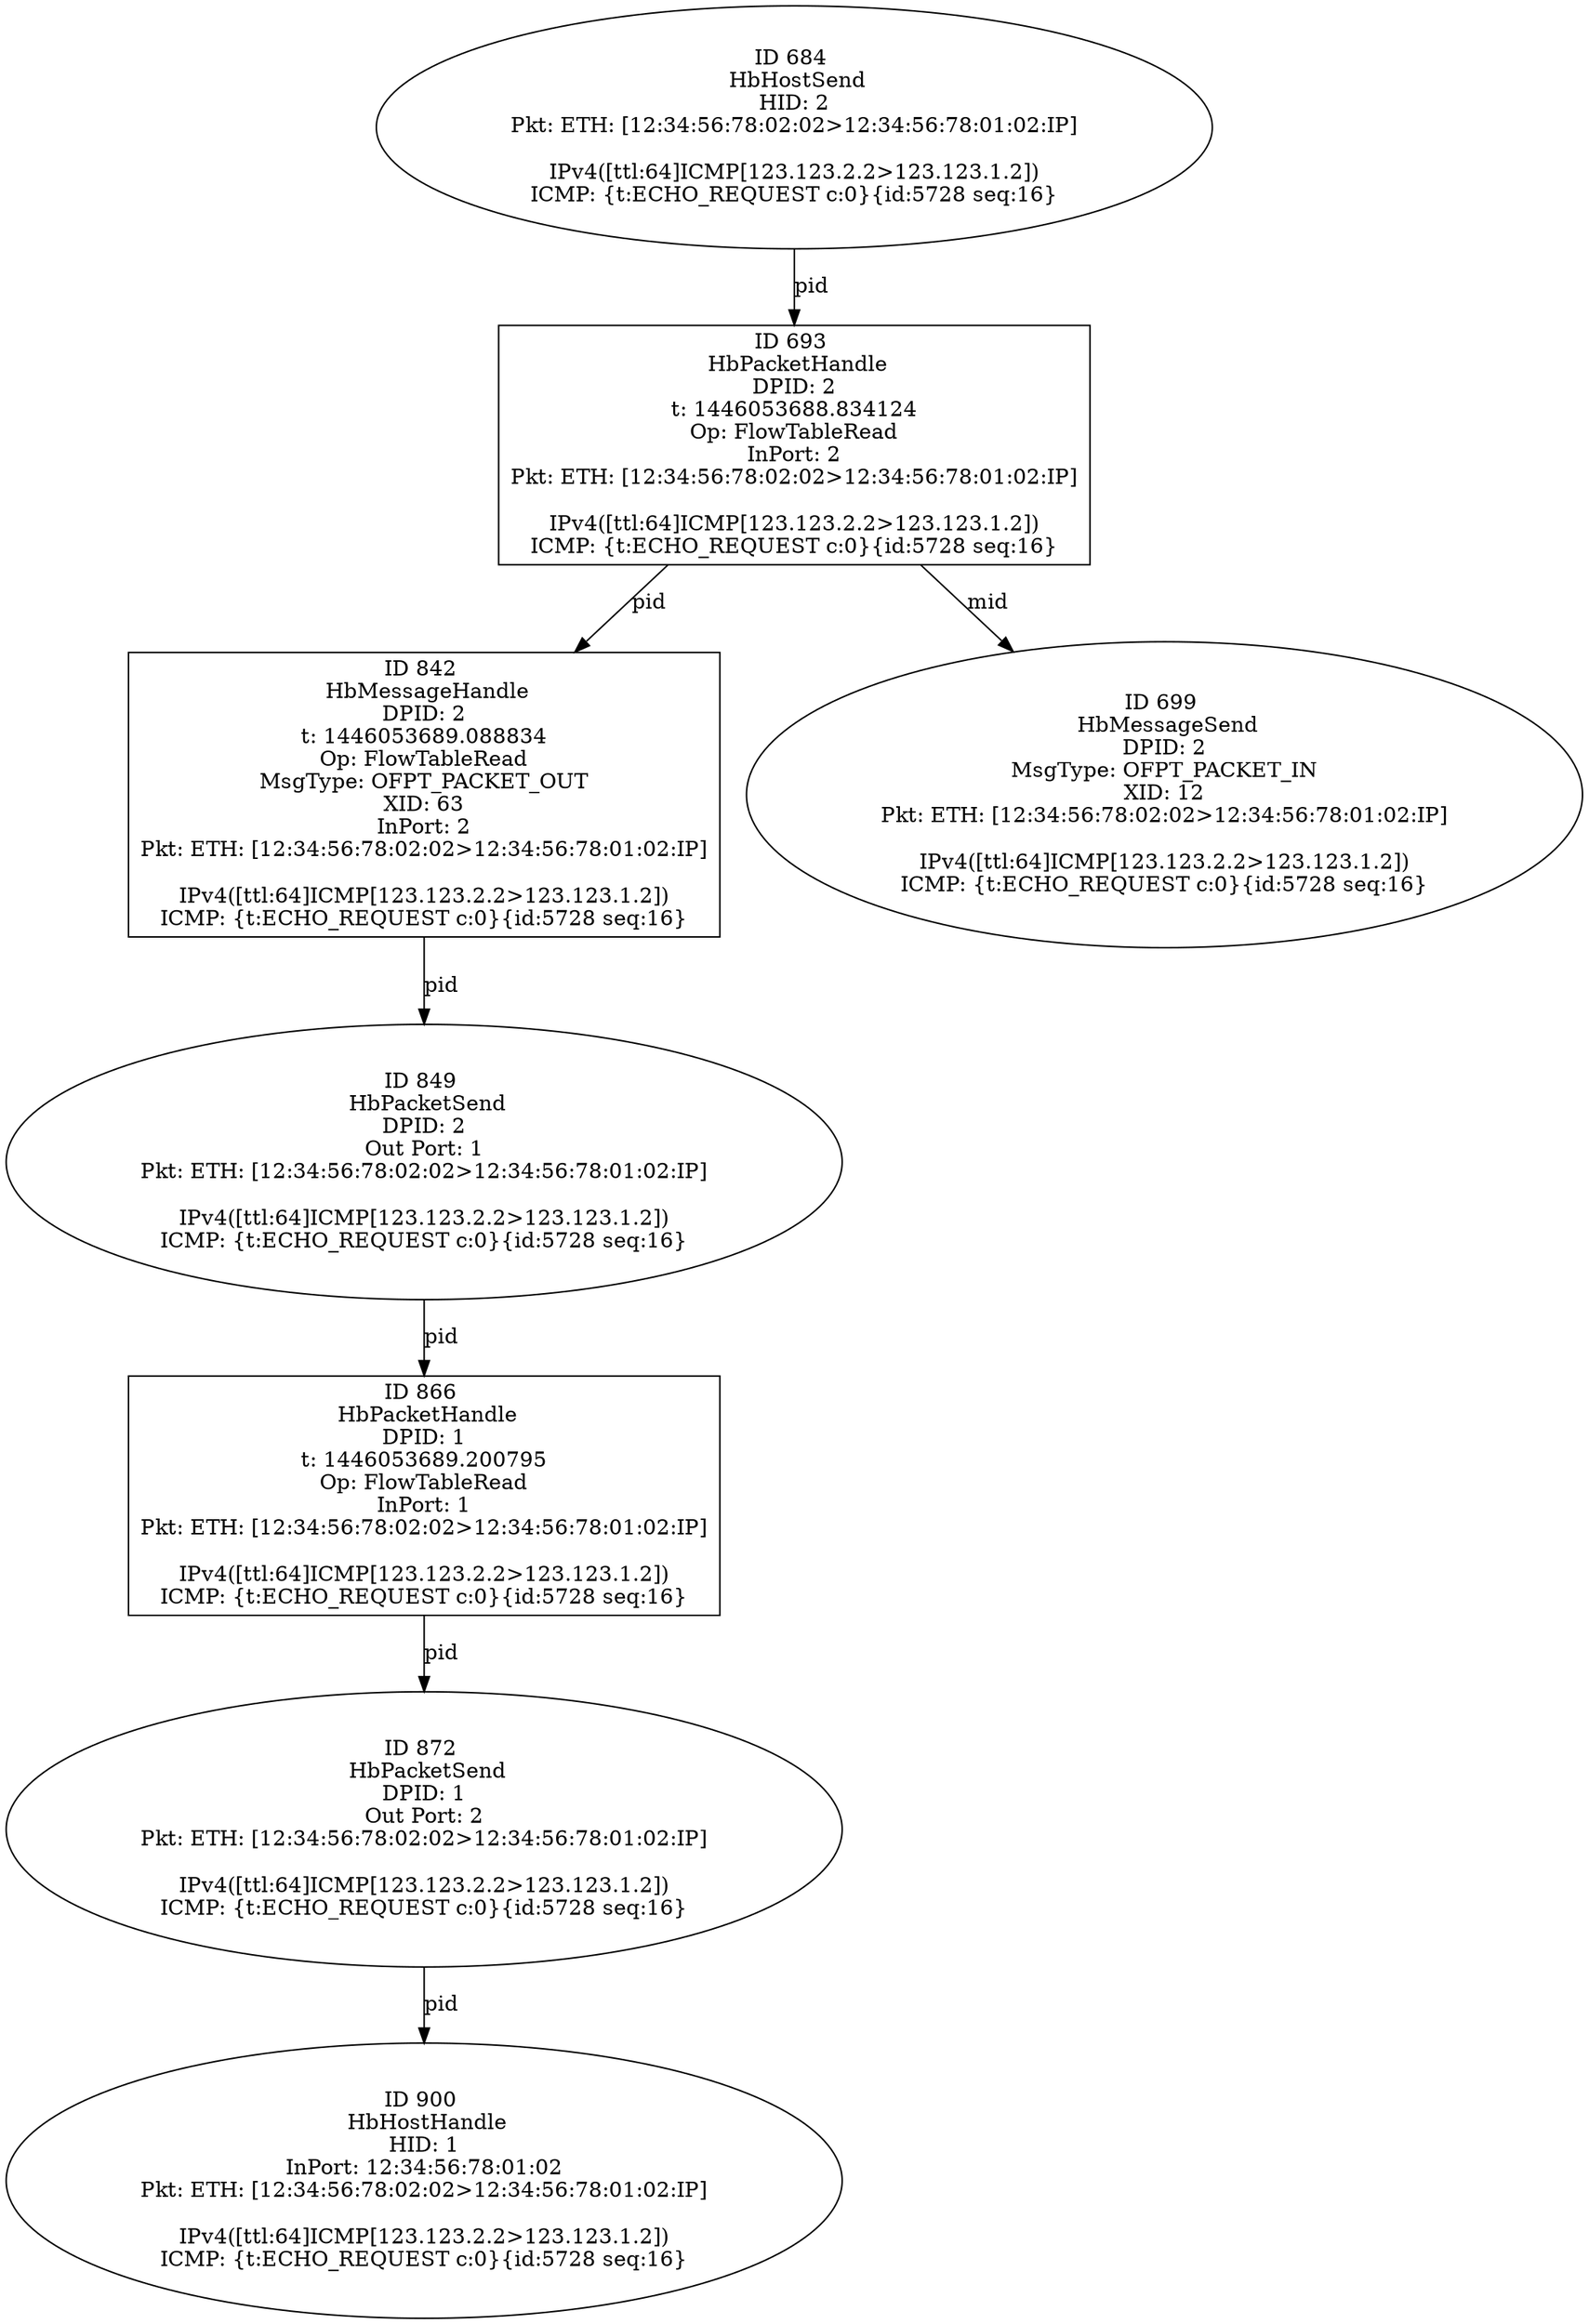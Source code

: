 strict digraph G {
866 [shape=box, event=<hb_events.HbPacketHandle object at 0x103b3ded0>, label="ID 866 
 HbPacketHandle
DPID: 1
t: 1446053689.200795
Op: FlowTableRead
InPort: 1
Pkt: ETH: [12:34:56:78:02:02>12:34:56:78:01:02:IP]

IPv4([ttl:64]ICMP[123.123.2.2>123.123.1.2])
ICMP: {t:ECHO_REQUEST c:0}{id:5728 seq:16}"];
900 [shape=oval, event=<hb_events.HbHostHandle object at 0x103b4f510>, label="ID 900 
 HbHostHandle
HID: 1
InPort: 12:34:56:78:01:02
Pkt: ETH: [12:34:56:78:02:02>12:34:56:78:01:02:IP]

IPv4([ttl:64]ICMP[123.123.2.2>123.123.1.2])
ICMP: {t:ECHO_REQUEST c:0}{id:5728 seq:16}"];
872 [shape=oval, event=<hb_events.HbPacketSend object at 0x103b3db50>, label="ID 872 
 HbPacketSend
DPID: 1
Out Port: 2
Pkt: ETH: [12:34:56:78:02:02>12:34:56:78:01:02:IP]

IPv4([ttl:64]ICMP[123.123.2.2>123.123.1.2])
ICMP: {t:ECHO_REQUEST c:0}{id:5728 seq:16}"];
842 [shape=box, event=<hb_events.HbMessageHandle object at 0x103b28350>, label="ID 842 
 HbMessageHandle
DPID: 2
t: 1446053689.088834
Op: FlowTableRead
MsgType: OFPT_PACKET_OUT
XID: 63
InPort: 2
Pkt: ETH: [12:34:56:78:02:02>12:34:56:78:01:02:IP]

IPv4([ttl:64]ICMP[123.123.2.2>123.123.1.2])
ICMP: {t:ECHO_REQUEST c:0}{id:5728 seq:16}"];
684 [shape=oval, event=<hb_events.HbHostSend object at 0x103af5d10>, label="ID 684 
 HbHostSend
HID: 2
Pkt: ETH: [12:34:56:78:02:02>12:34:56:78:01:02:IP]

IPv4([ttl:64]ICMP[123.123.2.2>123.123.1.2])
ICMP: {t:ECHO_REQUEST c:0}{id:5728 seq:16}"];
849 [shape=oval, event=<hb_events.HbPacketSend object at 0x103b2f990>, label="ID 849 
 HbPacketSend
DPID: 2
Out Port: 1
Pkt: ETH: [12:34:56:78:02:02>12:34:56:78:01:02:IP]

IPv4([ttl:64]ICMP[123.123.2.2>123.123.1.2])
ICMP: {t:ECHO_REQUEST c:0}{id:5728 seq:16}"];
693 [shape=box, event=<hb_events.HbPacketHandle object at 0x103af5f50>, label="ID 693 
 HbPacketHandle
DPID: 2
t: 1446053688.834124
Op: FlowTableRead
InPort: 2
Pkt: ETH: [12:34:56:78:02:02>12:34:56:78:01:02:IP]

IPv4([ttl:64]ICMP[123.123.2.2>123.123.1.2])
ICMP: {t:ECHO_REQUEST c:0}{id:5728 seq:16}"];
699 [shape=oval, event=<hb_events.HbMessageSend object at 0x103afa890>, label="ID 699 
 HbMessageSend
DPID: 2
MsgType: OFPT_PACKET_IN
XID: 12
Pkt: ETH: [12:34:56:78:02:02>12:34:56:78:01:02:IP]

IPv4([ttl:64]ICMP[123.123.2.2>123.123.1.2])
ICMP: {t:ECHO_REQUEST c:0}{id:5728 seq:16}"];
866 -> 872  [rel=pid, label=pid];
872 -> 900  [rel=pid, label=pid];
842 -> 849  [rel=pid, label=pid];
684 -> 693  [rel=pid, label=pid];
849 -> 866  [rel=pid, label=pid];
693 -> 842  [rel=pid, label=pid];
693 -> 699  [rel=mid, label=mid];
}

